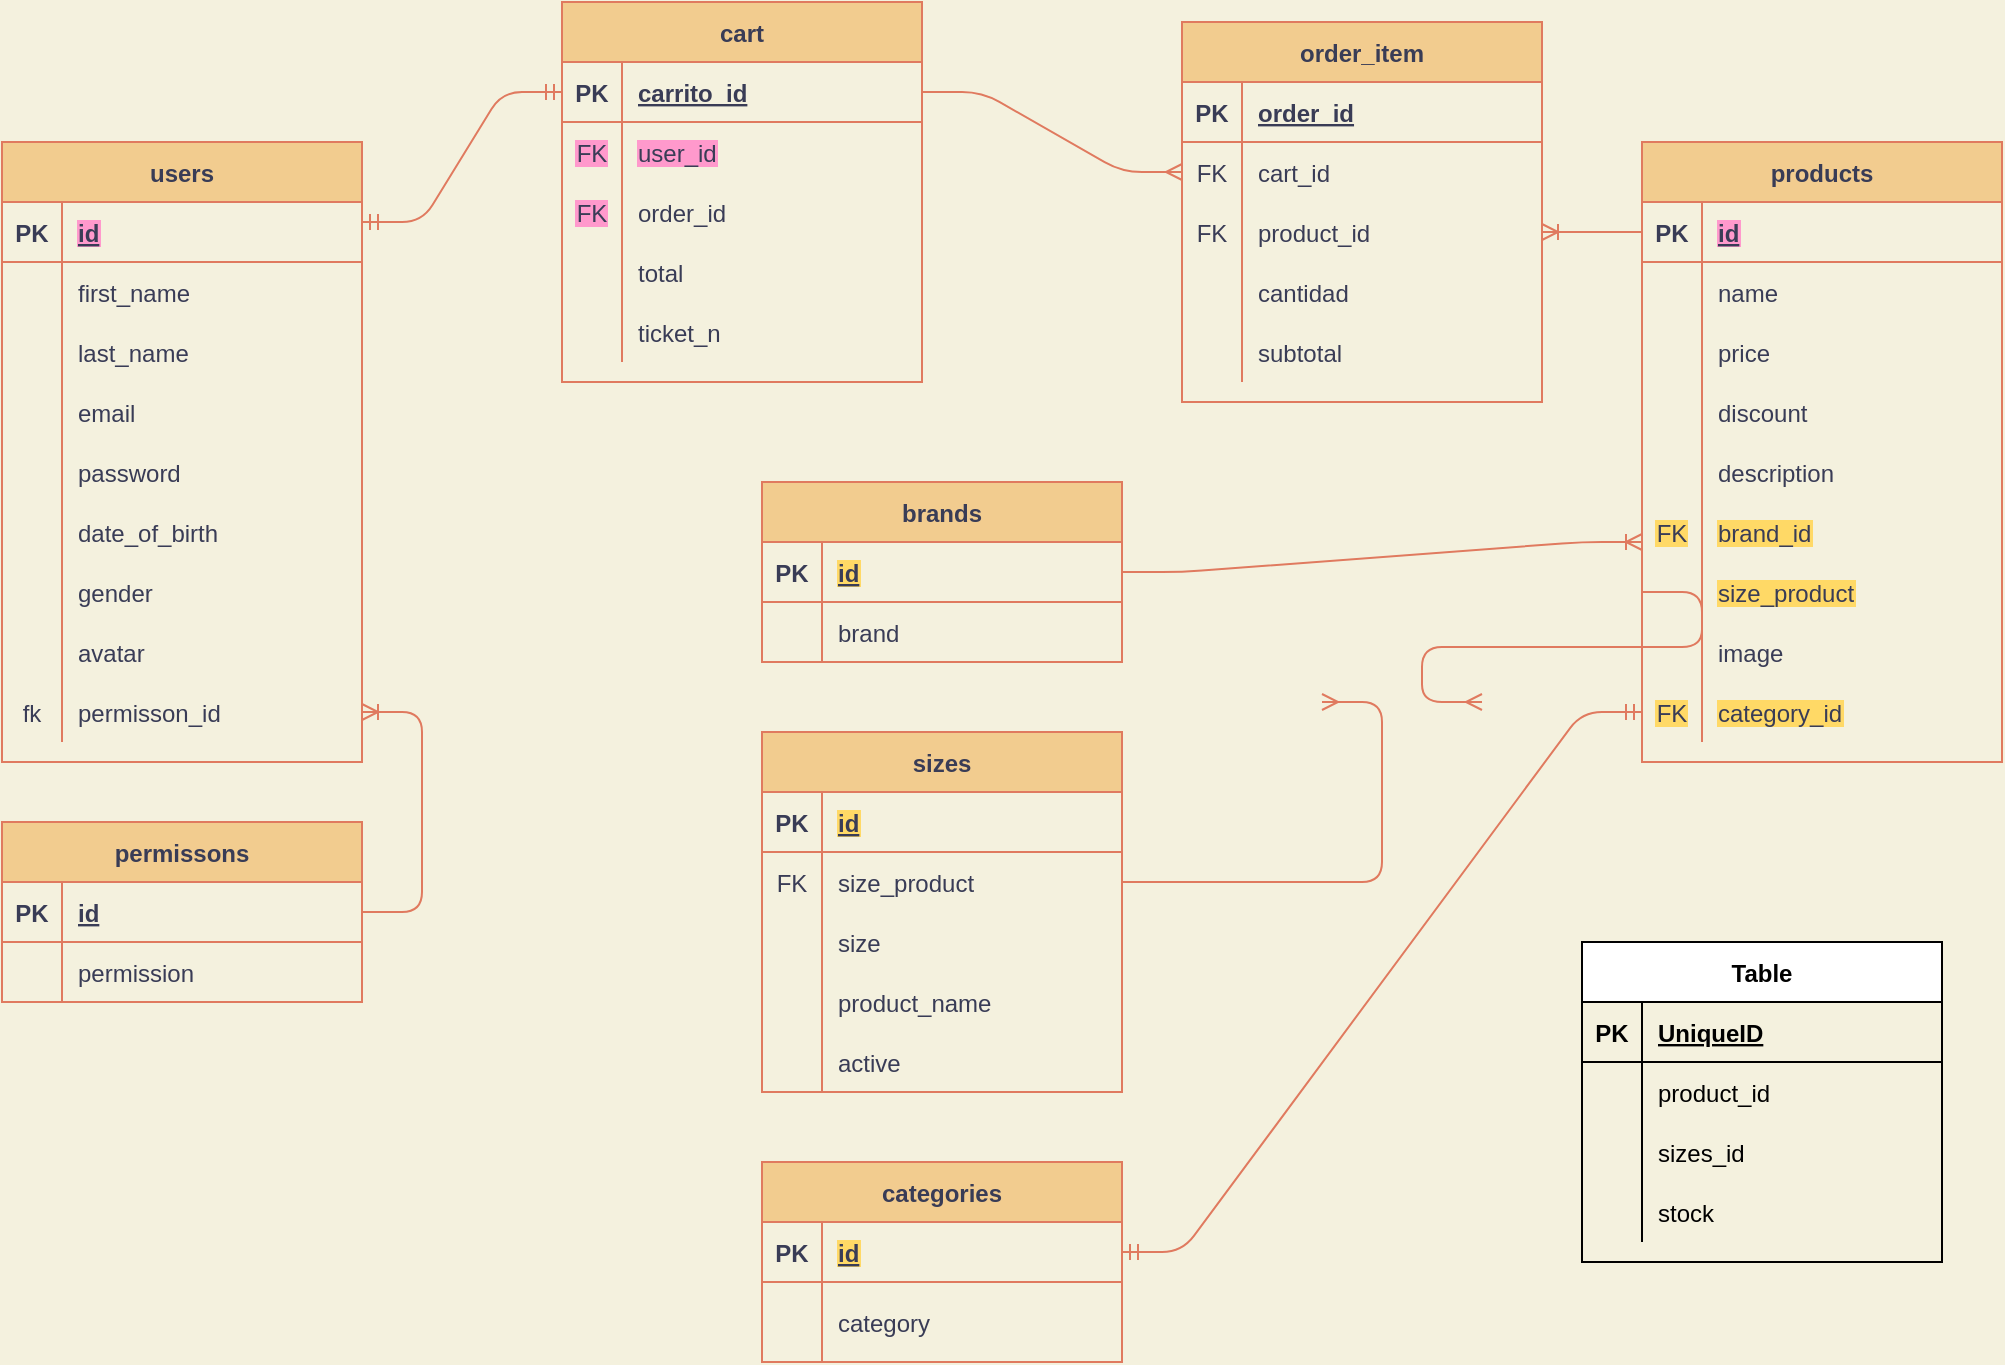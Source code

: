 <mxfile version="20.0.4" type="device"><diagram id="R2lEEEUBdFMjLlhIrx00" name="Page-1"><mxGraphModel dx="2683" dy="770" grid="1" gridSize="10" guides="1" tooltips="1" connect="1" arrows="1" fold="1" page="1" pageScale="1" pageWidth="1200" pageHeight="1920" background="#F4F1DE" math="0" shadow="0" extFonts="Permanent Marker^https://fonts.googleapis.com/css?family=Permanent+Marker"><root><mxCell id="0"/><mxCell id="1" parent="0"/><mxCell id="DmRchQ7iccj_W6IGBVeP-42" value="products" style="shape=table;startSize=30;container=1;collapsible=1;childLayout=tableLayout;fixedRows=1;rowLines=0;fontStyle=1;align=center;resizeLast=1;rounded=0;sketch=0;fontColor=#393C56;strokeColor=#E07A5F;fillColor=#F2CC8F;" parent="1" vertex="1"><mxGeometry x="700" y="560" width="180" height="310" as="geometry"/></mxCell><mxCell id="DmRchQ7iccj_W6IGBVeP-43" value="" style="shape=tableRow;horizontal=0;startSize=0;swimlaneHead=0;swimlaneBody=0;fillColor=none;collapsible=0;dropTarget=0;points=[[0,0.5],[1,0.5]];portConstraint=eastwest;top=0;left=0;right=0;bottom=1;rounded=0;sketch=0;fontColor=#393C56;strokeColor=#E07A5F;" parent="DmRchQ7iccj_W6IGBVeP-42" vertex="1"><mxGeometry y="30" width="180" height="30" as="geometry"/></mxCell><mxCell id="DmRchQ7iccj_W6IGBVeP-44" value="PK" style="shape=partialRectangle;connectable=0;fillColor=none;top=0;left=0;bottom=0;right=0;fontStyle=1;overflow=hidden;rounded=0;sketch=0;fontColor=#393C56;strokeColor=#E07A5F;" parent="DmRchQ7iccj_W6IGBVeP-43" vertex="1"><mxGeometry width="30" height="30" as="geometry"><mxRectangle width="30" height="30" as="alternateBounds"/></mxGeometry></mxCell><mxCell id="DmRchQ7iccj_W6IGBVeP-45" value="id" style="shape=partialRectangle;connectable=0;fillColor=none;top=0;left=0;bottom=0;right=0;align=left;spacingLeft=6;fontStyle=5;overflow=hidden;rounded=0;sketch=0;fontColor=#393C56;strokeColor=#E07A5F;labelBackgroundColor=#FF99CC;" parent="DmRchQ7iccj_W6IGBVeP-43" vertex="1"><mxGeometry x="30" width="150" height="30" as="geometry"><mxRectangle width="150" height="30" as="alternateBounds"/></mxGeometry></mxCell><mxCell id="DmRchQ7iccj_W6IGBVeP-46" value="" style="shape=tableRow;horizontal=0;startSize=0;swimlaneHead=0;swimlaneBody=0;fillColor=none;collapsible=0;dropTarget=0;points=[[0,0.5],[1,0.5]];portConstraint=eastwest;top=0;left=0;right=0;bottom=0;rounded=0;sketch=0;fontColor=#393C56;strokeColor=#E07A5F;" parent="DmRchQ7iccj_W6IGBVeP-42" vertex="1"><mxGeometry y="60" width="180" height="30" as="geometry"/></mxCell><mxCell id="DmRchQ7iccj_W6IGBVeP-47" value="" style="shape=partialRectangle;connectable=0;fillColor=none;top=0;left=0;bottom=0;right=0;editable=1;overflow=hidden;rounded=0;sketch=0;fontColor=#393C56;strokeColor=#E07A5F;" parent="DmRchQ7iccj_W6IGBVeP-46" vertex="1"><mxGeometry width="30" height="30" as="geometry"><mxRectangle width="30" height="30" as="alternateBounds"/></mxGeometry></mxCell><mxCell id="DmRchQ7iccj_W6IGBVeP-48" value="name" style="shape=partialRectangle;connectable=0;fillColor=none;top=0;left=0;bottom=0;right=0;align=left;spacingLeft=6;overflow=hidden;rounded=0;sketch=0;fontColor=#393C56;strokeColor=#E07A5F;" parent="DmRchQ7iccj_W6IGBVeP-46" vertex="1"><mxGeometry x="30" width="150" height="30" as="geometry"><mxRectangle width="150" height="30" as="alternateBounds"/></mxGeometry></mxCell><mxCell id="DmRchQ7iccj_W6IGBVeP-49" value="" style="shape=tableRow;horizontal=0;startSize=0;swimlaneHead=0;swimlaneBody=0;fillColor=none;collapsible=0;dropTarget=0;points=[[0,0.5],[1,0.5]];portConstraint=eastwest;top=0;left=0;right=0;bottom=0;rounded=0;sketch=0;fontColor=#393C56;strokeColor=#E07A5F;" parent="DmRchQ7iccj_W6IGBVeP-42" vertex="1"><mxGeometry y="90" width="180" height="30" as="geometry"/></mxCell><mxCell id="DmRchQ7iccj_W6IGBVeP-50" value="" style="shape=partialRectangle;connectable=0;fillColor=none;top=0;left=0;bottom=0;right=0;editable=1;overflow=hidden;rounded=0;sketch=0;fontColor=#393C56;strokeColor=#E07A5F;" parent="DmRchQ7iccj_W6IGBVeP-49" vertex="1"><mxGeometry width="30" height="30" as="geometry"><mxRectangle width="30" height="30" as="alternateBounds"/></mxGeometry></mxCell><mxCell id="DmRchQ7iccj_W6IGBVeP-51" value="price" style="shape=partialRectangle;connectable=0;fillColor=none;top=0;left=0;bottom=0;right=0;align=left;spacingLeft=6;overflow=hidden;rounded=0;sketch=0;fontColor=#393C56;strokeColor=#E07A5F;" parent="DmRchQ7iccj_W6IGBVeP-49" vertex="1"><mxGeometry x="30" width="150" height="30" as="geometry"><mxRectangle width="150" height="30" as="alternateBounds"/></mxGeometry></mxCell><mxCell id="DmRchQ7iccj_W6IGBVeP-52" value="" style="shape=tableRow;horizontal=0;startSize=0;swimlaneHead=0;swimlaneBody=0;fillColor=none;collapsible=0;dropTarget=0;points=[[0,0.5],[1,0.5]];portConstraint=eastwest;top=0;left=0;right=0;bottom=0;rounded=0;sketch=0;fontColor=#393C56;strokeColor=#E07A5F;" parent="DmRchQ7iccj_W6IGBVeP-42" vertex="1"><mxGeometry y="120" width="180" height="30" as="geometry"/></mxCell><mxCell id="DmRchQ7iccj_W6IGBVeP-53" value="" style="shape=partialRectangle;connectable=0;fillColor=none;top=0;left=0;bottom=0;right=0;editable=1;overflow=hidden;rounded=0;sketch=0;fontColor=#393C56;strokeColor=#E07A5F;" parent="DmRchQ7iccj_W6IGBVeP-52" vertex="1"><mxGeometry width="30" height="30" as="geometry"><mxRectangle width="30" height="30" as="alternateBounds"/></mxGeometry></mxCell><mxCell id="DmRchQ7iccj_W6IGBVeP-54" value="discount" style="shape=partialRectangle;connectable=0;fillColor=none;top=0;left=0;bottom=0;right=0;align=left;spacingLeft=6;overflow=hidden;rounded=0;sketch=0;fontColor=#393C56;strokeColor=#E07A5F;" parent="DmRchQ7iccj_W6IGBVeP-52" vertex="1"><mxGeometry x="30" width="150" height="30" as="geometry"><mxRectangle width="150" height="30" as="alternateBounds"/></mxGeometry></mxCell><mxCell id="DmRchQ7iccj_W6IGBVeP-86" value="" style="shape=tableRow;horizontal=0;startSize=0;swimlaneHead=0;swimlaneBody=0;fillColor=none;collapsible=0;dropTarget=0;points=[[0,0.5],[1,0.5]];portConstraint=eastwest;top=0;left=0;right=0;bottom=0;rounded=0;sketch=0;fontColor=#393C56;strokeColor=#E07A5F;" parent="DmRchQ7iccj_W6IGBVeP-42" vertex="1"><mxGeometry y="150" width="180" height="30" as="geometry"/></mxCell><mxCell id="DmRchQ7iccj_W6IGBVeP-87" value="" style="shape=partialRectangle;connectable=0;fillColor=none;top=0;left=0;bottom=0;right=0;editable=1;overflow=hidden;rounded=0;sketch=0;fontColor=#393C56;strokeColor=#E07A5F;" parent="DmRchQ7iccj_W6IGBVeP-86" vertex="1"><mxGeometry width="30" height="30" as="geometry"><mxRectangle width="30" height="30" as="alternateBounds"/></mxGeometry></mxCell><mxCell id="DmRchQ7iccj_W6IGBVeP-88" value="description" style="shape=partialRectangle;connectable=0;fillColor=none;top=0;left=0;bottom=0;right=0;align=left;spacingLeft=6;overflow=hidden;rounded=0;sketch=0;fontColor=#393C56;strokeColor=#E07A5F;" parent="DmRchQ7iccj_W6IGBVeP-86" vertex="1"><mxGeometry x="30" width="150" height="30" as="geometry"><mxRectangle width="150" height="30" as="alternateBounds"/></mxGeometry></mxCell><mxCell id="DmRchQ7iccj_W6IGBVeP-105" value="" style="shape=tableRow;horizontal=0;startSize=0;swimlaneHead=0;swimlaneBody=0;fillColor=none;collapsible=0;dropTarget=0;points=[[0,0.5],[1,0.5]];portConstraint=eastwest;top=0;left=0;right=0;bottom=0;rounded=0;sketch=0;fontColor=#393C56;strokeColor=#E07A5F;" parent="DmRchQ7iccj_W6IGBVeP-42" vertex="1"><mxGeometry y="180" width="180" height="30" as="geometry"/></mxCell><mxCell id="DmRchQ7iccj_W6IGBVeP-106" value="FK" style="shape=partialRectangle;connectable=0;fillColor=none;top=0;left=0;bottom=0;right=0;editable=1;overflow=hidden;rounded=0;sketch=0;fontColor=#393C56;strokeColor=#E07A5F;labelBackgroundColor=#FFD966;" parent="DmRchQ7iccj_W6IGBVeP-105" vertex="1"><mxGeometry width="30" height="30" as="geometry"><mxRectangle width="30" height="30" as="alternateBounds"/></mxGeometry></mxCell><mxCell id="DmRchQ7iccj_W6IGBVeP-107" value="brand_id" style="shape=partialRectangle;connectable=0;fillColor=none;top=0;left=0;bottom=0;right=0;align=left;spacingLeft=6;overflow=hidden;rounded=0;sketch=0;fontColor=#393C56;strokeColor=#E07A5F;labelBackgroundColor=#FFD966;" parent="DmRchQ7iccj_W6IGBVeP-105" vertex="1"><mxGeometry x="30" width="150" height="30" as="geometry"><mxRectangle width="150" height="30" as="alternateBounds"/></mxGeometry></mxCell><mxCell id="DmRchQ7iccj_W6IGBVeP-108" value="" style="shape=tableRow;horizontal=0;startSize=0;swimlaneHead=0;swimlaneBody=0;fillColor=none;collapsible=0;dropTarget=0;points=[[0,0.5],[1,0.5]];portConstraint=eastwest;top=0;left=0;right=0;bottom=0;rounded=0;sketch=0;fontColor=#393C56;strokeColor=#E07A5F;" parent="DmRchQ7iccj_W6IGBVeP-42" vertex="1"><mxGeometry y="210" width="180" height="30" as="geometry"/></mxCell><mxCell id="DmRchQ7iccj_W6IGBVeP-109" value="" style="shape=partialRectangle;connectable=0;fillColor=none;top=0;left=0;bottom=0;right=0;editable=1;overflow=hidden;rounded=0;sketch=0;fontColor=#393C56;strokeColor=#E07A5F;labelBackgroundColor=#FFD966;" parent="DmRchQ7iccj_W6IGBVeP-108" vertex="1"><mxGeometry width="30" height="30" as="geometry"><mxRectangle width="30" height="30" as="alternateBounds"/></mxGeometry></mxCell><mxCell id="DmRchQ7iccj_W6IGBVeP-110" value="size_product" style="shape=partialRectangle;connectable=0;fillColor=none;top=0;left=0;bottom=0;right=0;align=left;spacingLeft=6;overflow=hidden;rounded=0;sketch=0;fontColor=#393C56;strokeColor=#E07A5F;labelBackgroundColor=#FFD966;" parent="DmRchQ7iccj_W6IGBVeP-108" vertex="1"><mxGeometry x="30" width="150" height="30" as="geometry"><mxRectangle width="150" height="30" as="alternateBounds"/></mxGeometry></mxCell><mxCell id="DmRchQ7iccj_W6IGBVeP-111" value="" style="shape=tableRow;horizontal=0;startSize=0;swimlaneHead=0;swimlaneBody=0;fillColor=none;collapsible=0;dropTarget=0;points=[[0,0.5],[1,0.5]];portConstraint=eastwest;top=0;left=0;right=0;bottom=0;rounded=0;sketch=0;fontColor=#393C56;strokeColor=#E07A5F;" parent="DmRchQ7iccj_W6IGBVeP-42" vertex="1"><mxGeometry y="240" width="180" height="30" as="geometry"/></mxCell><mxCell id="DmRchQ7iccj_W6IGBVeP-112" value="" style="shape=partialRectangle;connectable=0;fillColor=none;top=0;left=0;bottom=0;right=0;editable=1;overflow=hidden;rounded=0;sketch=0;fontColor=#393C56;strokeColor=#E07A5F;" parent="DmRchQ7iccj_W6IGBVeP-111" vertex="1"><mxGeometry width="30" height="30" as="geometry"><mxRectangle width="30" height="30" as="alternateBounds"/></mxGeometry></mxCell><mxCell id="DmRchQ7iccj_W6IGBVeP-113" value="image" style="shape=partialRectangle;connectable=0;fillColor=none;top=0;left=0;bottom=0;right=0;align=left;spacingLeft=6;overflow=hidden;rounded=0;sketch=0;fontColor=#393C56;strokeColor=#E07A5F;" parent="DmRchQ7iccj_W6IGBVeP-111" vertex="1"><mxGeometry x="30" width="150" height="30" as="geometry"><mxRectangle width="150" height="30" as="alternateBounds"/></mxGeometry></mxCell><mxCell id="DmRchQ7iccj_W6IGBVeP-178" value="" style="shape=tableRow;horizontal=0;startSize=0;swimlaneHead=0;swimlaneBody=0;fillColor=none;collapsible=0;dropTarget=0;points=[[0,0.5],[1,0.5]];portConstraint=eastwest;top=0;left=0;right=0;bottom=0;rounded=0;sketch=0;fontColor=#393C56;strokeColor=#E07A5F;" parent="DmRchQ7iccj_W6IGBVeP-42" vertex="1"><mxGeometry y="270" width="180" height="30" as="geometry"/></mxCell><mxCell id="DmRchQ7iccj_W6IGBVeP-179" value="FK" style="shape=partialRectangle;connectable=0;fillColor=none;top=0;left=0;bottom=0;right=0;editable=1;overflow=hidden;rounded=0;sketch=0;fontColor=#393C56;strokeColor=#E07A5F;labelBackgroundColor=#FFD966;" parent="DmRchQ7iccj_W6IGBVeP-178" vertex="1"><mxGeometry width="30" height="30" as="geometry"><mxRectangle width="30" height="30" as="alternateBounds"/></mxGeometry></mxCell><mxCell id="DmRchQ7iccj_W6IGBVeP-180" value="category_id" style="shape=partialRectangle;connectable=0;fillColor=none;top=0;left=0;bottom=0;right=0;align=left;spacingLeft=6;overflow=hidden;rounded=0;sketch=0;fontColor=#393C56;strokeColor=#E07A5F;labelBackgroundColor=#FFD966;" parent="DmRchQ7iccj_W6IGBVeP-178" vertex="1"><mxGeometry x="30" width="150" height="30" as="geometry"><mxRectangle width="150" height="30" as="alternateBounds"/></mxGeometry></mxCell><mxCell id="DmRchQ7iccj_W6IGBVeP-61" value="users" style="shape=table;startSize=30;container=1;collapsible=1;childLayout=tableLayout;fixedRows=1;rowLines=0;fontStyle=1;align=center;resizeLast=1;rounded=0;sketch=0;fontColor=#393C56;strokeColor=#E07A5F;fillColor=#F2CC8F;" parent="1" vertex="1"><mxGeometry x="-120" y="560" width="180" height="310" as="geometry"/></mxCell><mxCell id="DmRchQ7iccj_W6IGBVeP-62" value="" style="shape=tableRow;horizontal=0;startSize=0;swimlaneHead=0;swimlaneBody=0;fillColor=none;collapsible=0;dropTarget=0;points=[[0,0.5],[1,0.5]];portConstraint=eastwest;top=0;left=0;right=0;bottom=1;rounded=0;sketch=0;fontColor=#393C56;strokeColor=#E07A5F;" parent="DmRchQ7iccj_W6IGBVeP-61" vertex="1"><mxGeometry y="30" width="180" height="30" as="geometry"/></mxCell><mxCell id="DmRchQ7iccj_W6IGBVeP-63" value="PK" style="shape=partialRectangle;connectable=0;fillColor=none;top=0;left=0;bottom=0;right=0;fontStyle=1;overflow=hidden;rounded=0;sketch=0;fontColor=#393C56;strokeColor=#E07A5F;" parent="DmRchQ7iccj_W6IGBVeP-62" vertex="1"><mxGeometry width="30" height="30" as="geometry"><mxRectangle width="30" height="30" as="alternateBounds"/></mxGeometry></mxCell><mxCell id="DmRchQ7iccj_W6IGBVeP-64" value="id" style="shape=partialRectangle;connectable=0;fillColor=none;top=0;left=0;bottom=0;right=0;align=left;spacingLeft=6;fontStyle=5;overflow=hidden;rounded=0;sketch=0;fontColor=#393C56;strokeColor=#E07A5F;labelBackgroundColor=#FF99CC;" parent="DmRchQ7iccj_W6IGBVeP-62" vertex="1"><mxGeometry x="30" width="150" height="30" as="geometry"><mxRectangle width="150" height="30" as="alternateBounds"/></mxGeometry></mxCell><mxCell id="DmRchQ7iccj_W6IGBVeP-65" value="" style="shape=tableRow;horizontal=0;startSize=0;swimlaneHead=0;swimlaneBody=0;fillColor=none;collapsible=0;dropTarget=0;points=[[0,0.5],[1,0.5]];portConstraint=eastwest;top=0;left=0;right=0;bottom=0;rounded=0;sketch=0;fontColor=#393C56;strokeColor=#E07A5F;" parent="DmRchQ7iccj_W6IGBVeP-61" vertex="1"><mxGeometry y="60" width="180" height="30" as="geometry"/></mxCell><mxCell id="DmRchQ7iccj_W6IGBVeP-66" value="" style="shape=partialRectangle;connectable=0;fillColor=none;top=0;left=0;bottom=0;right=0;editable=1;overflow=hidden;rounded=0;sketch=0;fontColor=#393C56;strokeColor=#E07A5F;" parent="DmRchQ7iccj_W6IGBVeP-65" vertex="1"><mxGeometry width="30" height="30" as="geometry"><mxRectangle width="30" height="30" as="alternateBounds"/></mxGeometry></mxCell><mxCell id="DmRchQ7iccj_W6IGBVeP-67" value="first_name" style="shape=partialRectangle;connectable=0;fillColor=none;top=0;left=0;bottom=0;right=0;align=left;spacingLeft=6;overflow=hidden;rounded=0;sketch=0;fontColor=#393C56;strokeColor=#E07A5F;" parent="DmRchQ7iccj_W6IGBVeP-65" vertex="1"><mxGeometry x="30" width="150" height="30" as="geometry"><mxRectangle width="150" height="30" as="alternateBounds"/></mxGeometry></mxCell><mxCell id="DmRchQ7iccj_W6IGBVeP-68" value="" style="shape=tableRow;horizontal=0;startSize=0;swimlaneHead=0;swimlaneBody=0;fillColor=none;collapsible=0;dropTarget=0;points=[[0,0.5],[1,0.5]];portConstraint=eastwest;top=0;left=0;right=0;bottom=0;rounded=0;sketch=0;fontColor=#393C56;strokeColor=#E07A5F;" parent="DmRchQ7iccj_W6IGBVeP-61" vertex="1"><mxGeometry y="90" width="180" height="30" as="geometry"/></mxCell><mxCell id="DmRchQ7iccj_W6IGBVeP-69" value="" style="shape=partialRectangle;connectable=0;fillColor=none;top=0;left=0;bottom=0;right=0;editable=1;overflow=hidden;rounded=0;sketch=0;fontColor=#393C56;strokeColor=#E07A5F;" parent="DmRchQ7iccj_W6IGBVeP-68" vertex="1"><mxGeometry width="30" height="30" as="geometry"><mxRectangle width="30" height="30" as="alternateBounds"/></mxGeometry></mxCell><mxCell id="DmRchQ7iccj_W6IGBVeP-70" value="last_name" style="shape=partialRectangle;connectable=0;fillColor=none;top=0;left=0;bottom=0;right=0;align=left;spacingLeft=6;overflow=hidden;rounded=0;sketch=0;fontColor=#393C56;strokeColor=#E07A5F;" parent="DmRchQ7iccj_W6IGBVeP-68" vertex="1"><mxGeometry x="30" width="150" height="30" as="geometry"><mxRectangle width="150" height="30" as="alternateBounds"/></mxGeometry></mxCell><mxCell id="DmRchQ7iccj_W6IGBVeP-71" value="" style="shape=tableRow;horizontal=0;startSize=0;swimlaneHead=0;swimlaneBody=0;fillColor=none;collapsible=0;dropTarget=0;points=[[0,0.5],[1,0.5]];portConstraint=eastwest;top=0;left=0;right=0;bottom=0;rounded=0;sketch=0;fontColor=#393C56;strokeColor=#E07A5F;" parent="DmRchQ7iccj_W6IGBVeP-61" vertex="1"><mxGeometry y="120" width="180" height="30" as="geometry"/></mxCell><mxCell id="DmRchQ7iccj_W6IGBVeP-72" value="" style="shape=partialRectangle;connectable=0;fillColor=none;top=0;left=0;bottom=0;right=0;editable=1;overflow=hidden;rounded=0;sketch=0;fontColor=#393C56;strokeColor=#E07A5F;" parent="DmRchQ7iccj_W6IGBVeP-71" vertex="1"><mxGeometry width="30" height="30" as="geometry"><mxRectangle width="30" height="30" as="alternateBounds"/></mxGeometry></mxCell><mxCell id="DmRchQ7iccj_W6IGBVeP-73" value="email" style="shape=partialRectangle;connectable=0;fillColor=none;top=0;left=0;bottom=0;right=0;align=left;spacingLeft=6;overflow=hidden;rounded=0;sketch=0;fontColor=#393C56;strokeColor=#E07A5F;" parent="DmRchQ7iccj_W6IGBVeP-71" vertex="1"><mxGeometry x="30" width="150" height="30" as="geometry"><mxRectangle width="150" height="30" as="alternateBounds"/></mxGeometry></mxCell><mxCell id="DmRchQ7iccj_W6IGBVeP-74" value="" style="shape=tableRow;horizontal=0;startSize=0;swimlaneHead=0;swimlaneBody=0;fillColor=none;collapsible=0;dropTarget=0;points=[[0,0.5],[1,0.5]];portConstraint=eastwest;top=0;left=0;right=0;bottom=0;rounded=0;sketch=0;fontColor=#393C56;strokeColor=#E07A5F;" parent="DmRchQ7iccj_W6IGBVeP-61" vertex="1"><mxGeometry y="150" width="180" height="30" as="geometry"/></mxCell><mxCell id="DmRchQ7iccj_W6IGBVeP-75" value="" style="shape=partialRectangle;connectable=0;fillColor=none;top=0;left=0;bottom=0;right=0;editable=1;overflow=hidden;rounded=0;sketch=0;fontColor=#393C56;strokeColor=#E07A5F;" parent="DmRchQ7iccj_W6IGBVeP-74" vertex="1"><mxGeometry width="30" height="30" as="geometry"><mxRectangle width="30" height="30" as="alternateBounds"/></mxGeometry></mxCell><mxCell id="DmRchQ7iccj_W6IGBVeP-76" value="password" style="shape=partialRectangle;connectable=0;fillColor=none;top=0;left=0;bottom=0;right=0;align=left;spacingLeft=6;overflow=hidden;rounded=0;sketch=0;fontColor=#393C56;strokeColor=#E07A5F;" parent="DmRchQ7iccj_W6IGBVeP-74" vertex="1"><mxGeometry x="30" width="150" height="30" as="geometry"><mxRectangle width="150" height="30" as="alternateBounds"/></mxGeometry></mxCell><mxCell id="DmRchQ7iccj_W6IGBVeP-77" value="" style="shape=tableRow;horizontal=0;startSize=0;swimlaneHead=0;swimlaneBody=0;fillColor=none;collapsible=0;dropTarget=0;points=[[0,0.5],[1,0.5]];portConstraint=eastwest;top=0;left=0;right=0;bottom=0;rounded=0;sketch=0;fontColor=#393C56;strokeColor=#E07A5F;" parent="DmRchQ7iccj_W6IGBVeP-61" vertex="1"><mxGeometry y="180" width="180" height="30" as="geometry"/></mxCell><mxCell id="DmRchQ7iccj_W6IGBVeP-78" value="" style="shape=partialRectangle;connectable=0;fillColor=none;top=0;left=0;bottom=0;right=0;editable=1;overflow=hidden;rounded=0;sketch=0;fontColor=#393C56;strokeColor=#E07A5F;" parent="DmRchQ7iccj_W6IGBVeP-77" vertex="1"><mxGeometry width="30" height="30" as="geometry"><mxRectangle width="30" height="30" as="alternateBounds"/></mxGeometry></mxCell><mxCell id="DmRchQ7iccj_W6IGBVeP-79" value="date_of_birth" style="shape=partialRectangle;connectable=0;fillColor=none;top=0;left=0;bottom=0;right=0;align=left;spacingLeft=6;overflow=hidden;rounded=0;sketch=0;fontColor=#393C56;strokeColor=#E07A5F;" parent="DmRchQ7iccj_W6IGBVeP-77" vertex="1"><mxGeometry x="30" width="150" height="30" as="geometry"><mxRectangle width="150" height="30" as="alternateBounds"/></mxGeometry></mxCell><mxCell id="DmRchQ7iccj_W6IGBVeP-80" value="" style="shape=tableRow;horizontal=0;startSize=0;swimlaneHead=0;swimlaneBody=0;fillColor=none;collapsible=0;dropTarget=0;points=[[0,0.5],[1,0.5]];portConstraint=eastwest;top=0;left=0;right=0;bottom=0;rounded=0;sketch=0;fontColor=#393C56;strokeColor=#E07A5F;" parent="DmRchQ7iccj_W6IGBVeP-61" vertex="1"><mxGeometry y="210" width="180" height="30" as="geometry"/></mxCell><mxCell id="DmRchQ7iccj_W6IGBVeP-81" value="" style="shape=partialRectangle;connectable=0;fillColor=none;top=0;left=0;bottom=0;right=0;editable=1;overflow=hidden;rounded=0;sketch=0;fontColor=#393C56;strokeColor=#E07A5F;" parent="DmRchQ7iccj_W6IGBVeP-80" vertex="1"><mxGeometry width="30" height="30" as="geometry"><mxRectangle width="30" height="30" as="alternateBounds"/></mxGeometry></mxCell><mxCell id="DmRchQ7iccj_W6IGBVeP-82" value="gender" style="shape=partialRectangle;connectable=0;fillColor=none;top=0;left=0;bottom=0;right=0;align=left;spacingLeft=6;overflow=hidden;rounded=0;sketch=0;fontColor=#393C56;strokeColor=#E07A5F;" parent="DmRchQ7iccj_W6IGBVeP-80" vertex="1"><mxGeometry x="30" width="150" height="30" as="geometry"><mxRectangle width="150" height="30" as="alternateBounds"/></mxGeometry></mxCell><mxCell id="DmRchQ7iccj_W6IGBVeP-83" value="" style="shape=tableRow;horizontal=0;startSize=0;swimlaneHead=0;swimlaneBody=0;fillColor=none;collapsible=0;dropTarget=0;points=[[0,0.5],[1,0.5]];portConstraint=eastwest;top=0;left=0;right=0;bottom=0;rounded=0;sketch=0;fontColor=#393C56;strokeColor=#E07A5F;" parent="DmRchQ7iccj_W6IGBVeP-61" vertex="1"><mxGeometry y="240" width="180" height="30" as="geometry"/></mxCell><mxCell id="DmRchQ7iccj_W6IGBVeP-84" value="" style="shape=partialRectangle;connectable=0;fillColor=none;top=0;left=0;bottom=0;right=0;editable=1;overflow=hidden;rounded=0;sketch=0;fontColor=#393C56;strokeColor=#E07A5F;" parent="DmRchQ7iccj_W6IGBVeP-83" vertex="1"><mxGeometry width="30" height="30" as="geometry"><mxRectangle width="30" height="30" as="alternateBounds"/></mxGeometry></mxCell><mxCell id="DmRchQ7iccj_W6IGBVeP-85" value="avatar" style="shape=partialRectangle;connectable=0;fillColor=none;top=0;left=0;bottom=0;right=0;align=left;spacingLeft=6;overflow=hidden;rounded=0;sketch=0;fontColor=#393C56;strokeColor=#E07A5F;" parent="DmRchQ7iccj_W6IGBVeP-83" vertex="1"><mxGeometry x="30" width="150" height="30" as="geometry"><mxRectangle width="150" height="30" as="alternateBounds"/></mxGeometry></mxCell><mxCell id="DmRchQ7iccj_W6IGBVeP-208" value="" style="shape=tableRow;horizontal=0;startSize=0;swimlaneHead=0;swimlaneBody=0;fillColor=none;collapsible=0;dropTarget=0;points=[[0,0.5],[1,0.5]];portConstraint=eastwest;top=0;left=0;right=0;bottom=0;rounded=0;sketch=0;fontColor=#393C56;strokeColor=#E07A5F;" parent="DmRchQ7iccj_W6IGBVeP-61" vertex="1"><mxGeometry y="270" width="180" height="30" as="geometry"/></mxCell><mxCell id="DmRchQ7iccj_W6IGBVeP-209" value="fk" style="shape=partialRectangle;connectable=0;fillColor=none;top=0;left=0;bottom=0;right=0;editable=1;overflow=hidden;rounded=0;sketch=0;fontColor=#393C56;strokeColor=#E07A5F;" parent="DmRchQ7iccj_W6IGBVeP-208" vertex="1"><mxGeometry width="30" height="30" as="geometry"><mxRectangle width="30" height="30" as="alternateBounds"/></mxGeometry></mxCell><mxCell id="DmRchQ7iccj_W6IGBVeP-210" value="permisson_id" style="shape=partialRectangle;connectable=0;fillColor=none;top=0;left=0;bottom=0;right=0;align=left;spacingLeft=6;overflow=hidden;rounded=0;sketch=0;fontColor=#393C56;strokeColor=#E07A5F;" parent="DmRchQ7iccj_W6IGBVeP-208" vertex="1"><mxGeometry x="30" width="150" height="30" as="geometry"><mxRectangle width="150" height="30" as="alternateBounds"/></mxGeometry></mxCell><mxCell id="DmRchQ7iccj_W6IGBVeP-114" value="brands" style="shape=table;startSize=30;container=1;collapsible=1;childLayout=tableLayout;fixedRows=1;rowLines=0;fontStyle=1;align=center;resizeLast=1;rounded=0;sketch=0;fontColor=#393C56;strokeColor=#E07A5F;fillColor=#F2CC8F;" parent="1" vertex="1"><mxGeometry x="260" y="730" width="180" height="90" as="geometry"/></mxCell><mxCell id="DmRchQ7iccj_W6IGBVeP-115" value="" style="shape=tableRow;horizontal=0;startSize=0;swimlaneHead=0;swimlaneBody=0;fillColor=none;collapsible=0;dropTarget=0;points=[[0,0.5],[1,0.5]];portConstraint=eastwest;top=0;left=0;right=0;bottom=1;rounded=0;sketch=0;fontColor=#393C56;strokeColor=#E07A5F;" parent="DmRchQ7iccj_W6IGBVeP-114" vertex="1"><mxGeometry y="30" width="180" height="30" as="geometry"/></mxCell><mxCell id="DmRchQ7iccj_W6IGBVeP-116" value="PK" style="shape=partialRectangle;connectable=0;fillColor=none;top=0;left=0;bottom=0;right=0;fontStyle=1;overflow=hidden;rounded=0;sketch=0;fontColor=#393C56;strokeColor=#E07A5F;" parent="DmRchQ7iccj_W6IGBVeP-115" vertex="1"><mxGeometry width="30" height="30" as="geometry"><mxRectangle width="30" height="30" as="alternateBounds"/></mxGeometry></mxCell><mxCell id="DmRchQ7iccj_W6IGBVeP-117" value="id" style="shape=partialRectangle;connectable=0;fillColor=none;top=0;left=0;bottom=0;right=0;align=left;spacingLeft=6;fontStyle=5;overflow=hidden;rounded=0;sketch=0;fontColor=#393C56;strokeColor=#E07A5F;labelBackgroundColor=#FFD966;" parent="DmRchQ7iccj_W6IGBVeP-115" vertex="1"><mxGeometry x="30" width="150" height="30" as="geometry"><mxRectangle width="150" height="30" as="alternateBounds"/></mxGeometry></mxCell><mxCell id="DmRchQ7iccj_W6IGBVeP-118" value="" style="shape=tableRow;horizontal=0;startSize=0;swimlaneHead=0;swimlaneBody=0;fillColor=none;collapsible=0;dropTarget=0;points=[[0,0.5],[1,0.5]];portConstraint=eastwest;top=0;left=0;right=0;bottom=0;rounded=0;sketch=0;fontColor=#393C56;strokeColor=#E07A5F;" parent="DmRchQ7iccj_W6IGBVeP-114" vertex="1"><mxGeometry y="60" width="180" height="30" as="geometry"/></mxCell><mxCell id="DmRchQ7iccj_W6IGBVeP-119" value="" style="shape=partialRectangle;connectable=0;fillColor=none;top=0;left=0;bottom=0;right=0;editable=1;overflow=hidden;rounded=0;sketch=0;fontColor=#393C56;strokeColor=#E07A5F;" parent="DmRchQ7iccj_W6IGBVeP-118" vertex="1"><mxGeometry width="30" height="30" as="geometry"><mxRectangle width="30" height="30" as="alternateBounds"/></mxGeometry></mxCell><mxCell id="DmRchQ7iccj_W6IGBVeP-120" value="brand" style="shape=partialRectangle;connectable=0;fillColor=none;top=0;left=0;bottom=0;right=0;align=left;spacingLeft=6;overflow=hidden;rounded=0;sketch=0;fontColor=#393C56;strokeColor=#E07A5F;" parent="DmRchQ7iccj_W6IGBVeP-118" vertex="1"><mxGeometry x="30" width="150" height="30" as="geometry"><mxRectangle width="150" height="30" as="alternateBounds"/></mxGeometry></mxCell><mxCell id="DmRchQ7iccj_W6IGBVeP-127" value="sizes" style="shape=table;startSize=30;container=1;collapsible=1;childLayout=tableLayout;fixedRows=1;rowLines=0;fontStyle=1;align=center;resizeLast=1;rounded=0;sketch=0;fontColor=#393C56;strokeColor=#E07A5F;fillColor=#F2CC8F;" parent="1" vertex="1"><mxGeometry x="260" y="855" width="180" height="180" as="geometry"/></mxCell><mxCell id="DmRchQ7iccj_W6IGBVeP-128" value="" style="shape=tableRow;horizontal=0;startSize=0;swimlaneHead=0;swimlaneBody=0;fillColor=none;collapsible=0;dropTarget=0;points=[[0,0.5],[1,0.5]];portConstraint=eastwest;top=0;left=0;right=0;bottom=1;rounded=0;sketch=0;fontColor=#393C56;strokeColor=#E07A5F;" parent="DmRchQ7iccj_W6IGBVeP-127" vertex="1"><mxGeometry y="30" width="180" height="30" as="geometry"/></mxCell><mxCell id="DmRchQ7iccj_W6IGBVeP-129" value="PK" style="shape=partialRectangle;connectable=0;fillColor=none;top=0;left=0;bottom=0;right=0;fontStyle=1;overflow=hidden;rounded=0;sketch=0;fontColor=#393C56;strokeColor=#E07A5F;" parent="DmRchQ7iccj_W6IGBVeP-128" vertex="1"><mxGeometry width="30" height="30" as="geometry"><mxRectangle width="30" height="30" as="alternateBounds"/></mxGeometry></mxCell><mxCell id="DmRchQ7iccj_W6IGBVeP-130" value="id" style="shape=partialRectangle;connectable=0;fillColor=none;top=0;left=0;bottom=0;right=0;align=left;spacingLeft=6;fontStyle=5;overflow=hidden;rounded=0;sketch=0;fontColor=#393C56;strokeColor=#E07A5F;labelBackgroundColor=#FFD966;" parent="DmRchQ7iccj_W6IGBVeP-128" vertex="1"><mxGeometry x="30" width="150" height="30" as="geometry"><mxRectangle width="150" height="30" as="alternateBounds"/></mxGeometry></mxCell><mxCell id="DmRchQ7iccj_W6IGBVeP-131" value="" style="shape=tableRow;horizontal=0;startSize=0;swimlaneHead=0;swimlaneBody=0;fillColor=none;collapsible=0;dropTarget=0;points=[[0,0.5],[1,0.5]];portConstraint=eastwest;top=0;left=0;right=0;bottom=0;rounded=0;sketch=0;fontColor=#393C56;strokeColor=#E07A5F;" parent="DmRchQ7iccj_W6IGBVeP-127" vertex="1"><mxGeometry y="60" width="180" height="30" as="geometry"/></mxCell><mxCell id="DmRchQ7iccj_W6IGBVeP-132" value="FK" style="shape=partialRectangle;connectable=0;fillColor=none;top=0;left=0;bottom=0;right=0;editable=1;overflow=hidden;rounded=0;sketch=0;fontColor=#393C56;strokeColor=#E07A5F;" parent="DmRchQ7iccj_W6IGBVeP-131" vertex="1"><mxGeometry width="30" height="30" as="geometry"><mxRectangle width="30" height="30" as="alternateBounds"/></mxGeometry></mxCell><mxCell id="DmRchQ7iccj_W6IGBVeP-133" value="size_product" style="shape=partialRectangle;connectable=0;fillColor=none;top=0;left=0;bottom=0;right=0;align=left;spacingLeft=6;overflow=hidden;rounded=0;sketch=0;fontColor=#393C56;strokeColor=#E07A5F;" parent="DmRchQ7iccj_W6IGBVeP-131" vertex="1"><mxGeometry x="30" width="150" height="30" as="geometry"><mxRectangle width="150" height="30" as="alternateBounds"/></mxGeometry></mxCell><mxCell id="DmRchQ7iccj_W6IGBVeP-306" value="" style="shape=tableRow;horizontal=0;startSize=0;swimlaneHead=0;swimlaneBody=0;fillColor=none;collapsible=0;dropTarget=0;points=[[0,0.5],[1,0.5]];portConstraint=eastwest;top=0;left=0;right=0;bottom=0;rounded=0;sketch=0;fontColor=#393C56;strokeColor=#E07A5F;" parent="DmRchQ7iccj_W6IGBVeP-127" vertex="1"><mxGeometry y="90" width="180" height="30" as="geometry"/></mxCell><mxCell id="DmRchQ7iccj_W6IGBVeP-307" value="" style="shape=partialRectangle;connectable=0;fillColor=none;top=0;left=0;bottom=0;right=0;editable=1;overflow=hidden;rounded=0;sketch=0;fontColor=#393C56;strokeColor=#E07A5F;" parent="DmRchQ7iccj_W6IGBVeP-306" vertex="1"><mxGeometry width="30" height="30" as="geometry"><mxRectangle width="30" height="30" as="alternateBounds"/></mxGeometry></mxCell><mxCell id="DmRchQ7iccj_W6IGBVeP-308" value="size" style="shape=partialRectangle;connectable=0;fillColor=none;top=0;left=0;bottom=0;right=0;align=left;spacingLeft=6;overflow=hidden;rounded=0;sketch=0;fontColor=#393C56;strokeColor=#E07A5F;" parent="DmRchQ7iccj_W6IGBVeP-306" vertex="1"><mxGeometry x="30" width="150" height="30" as="geometry"><mxRectangle width="150" height="30" as="alternateBounds"/></mxGeometry></mxCell><mxCell id="DmRchQ7iccj_W6IGBVeP-303" value="" style="shape=tableRow;horizontal=0;startSize=0;swimlaneHead=0;swimlaneBody=0;fillColor=none;collapsible=0;dropTarget=0;points=[[0,0.5],[1,0.5]];portConstraint=eastwest;top=0;left=0;right=0;bottom=0;rounded=0;sketch=0;fontColor=#393C56;strokeColor=#E07A5F;" parent="DmRchQ7iccj_W6IGBVeP-127" vertex="1"><mxGeometry y="120" width="180" height="30" as="geometry"/></mxCell><mxCell id="DmRchQ7iccj_W6IGBVeP-304" value="" style="shape=partialRectangle;connectable=0;fillColor=none;top=0;left=0;bottom=0;right=0;editable=1;overflow=hidden;rounded=0;sketch=0;fontColor=#393C56;strokeColor=#E07A5F;" parent="DmRchQ7iccj_W6IGBVeP-303" vertex="1"><mxGeometry width="30" height="30" as="geometry"><mxRectangle width="30" height="30" as="alternateBounds"/></mxGeometry></mxCell><mxCell id="DmRchQ7iccj_W6IGBVeP-305" value="product_name" style="shape=partialRectangle;connectable=0;fillColor=none;top=0;left=0;bottom=0;right=0;align=left;spacingLeft=6;overflow=hidden;rounded=0;sketch=0;fontColor=#393C56;strokeColor=#E07A5F;" parent="DmRchQ7iccj_W6IGBVeP-303" vertex="1"><mxGeometry x="30" width="150" height="30" as="geometry"><mxRectangle width="150" height="30" as="alternateBounds"/></mxGeometry></mxCell><mxCell id="DmRchQ7iccj_W6IGBVeP-153" value="" style="shape=tableRow;horizontal=0;startSize=0;swimlaneHead=0;swimlaneBody=0;fillColor=none;collapsible=0;dropTarget=0;points=[[0,0.5],[1,0.5]];portConstraint=eastwest;top=0;left=0;right=0;bottom=0;rounded=0;sketch=0;fontColor=#393C56;strokeColor=#E07A5F;" parent="DmRchQ7iccj_W6IGBVeP-127" vertex="1"><mxGeometry y="150" width="180" height="30" as="geometry"/></mxCell><mxCell id="DmRchQ7iccj_W6IGBVeP-154" value="" style="shape=partialRectangle;connectable=0;fillColor=none;top=0;left=0;bottom=0;right=0;editable=1;overflow=hidden;rounded=0;sketch=0;fontColor=#393C56;strokeColor=#E07A5F;" parent="DmRchQ7iccj_W6IGBVeP-153" vertex="1"><mxGeometry width="30" height="30" as="geometry"><mxRectangle width="30" height="30" as="alternateBounds"/></mxGeometry></mxCell><mxCell id="DmRchQ7iccj_W6IGBVeP-155" value="active" style="shape=partialRectangle;connectable=0;fillColor=none;top=0;left=0;bottom=0;right=0;align=left;spacingLeft=6;overflow=hidden;rounded=0;sketch=0;fontColor=#393C56;strokeColor=#E07A5F;" parent="DmRchQ7iccj_W6IGBVeP-153" vertex="1"><mxGeometry x="30" width="150" height="30" as="geometry"><mxRectangle width="150" height="30" as="alternateBounds"/></mxGeometry></mxCell><mxCell id="DmRchQ7iccj_W6IGBVeP-159" value="cart" style="shape=table;startSize=30;container=1;collapsible=1;childLayout=tableLayout;fixedRows=1;rowLines=0;fontStyle=1;align=center;resizeLast=1;rounded=0;sketch=0;fontColor=#393C56;strokeColor=#E07A5F;fillColor=#F2CC8F;" parent="1" vertex="1"><mxGeometry x="160" y="490" width="180" height="190" as="geometry"/></mxCell><mxCell id="DmRchQ7iccj_W6IGBVeP-160" value="" style="shape=tableRow;horizontal=0;startSize=0;swimlaneHead=0;swimlaneBody=0;fillColor=none;collapsible=0;dropTarget=0;points=[[0,0.5],[1,0.5]];portConstraint=eastwest;top=0;left=0;right=0;bottom=1;rounded=0;sketch=0;fontColor=#393C56;strokeColor=#E07A5F;" parent="DmRchQ7iccj_W6IGBVeP-159" vertex="1"><mxGeometry y="30" width="180" height="30" as="geometry"/></mxCell><mxCell id="DmRchQ7iccj_W6IGBVeP-161" value="PK" style="shape=partialRectangle;connectable=0;fillColor=none;top=0;left=0;bottom=0;right=0;fontStyle=1;overflow=hidden;rounded=0;sketch=0;fontColor=#393C56;strokeColor=#E07A5F;" parent="DmRchQ7iccj_W6IGBVeP-160" vertex="1"><mxGeometry width="30" height="30" as="geometry"><mxRectangle width="30" height="30" as="alternateBounds"/></mxGeometry></mxCell><mxCell id="DmRchQ7iccj_W6IGBVeP-162" value="carrito_id" style="shape=partialRectangle;connectable=0;fillColor=none;top=0;left=0;bottom=0;right=0;align=left;spacingLeft=6;fontStyle=5;overflow=hidden;rounded=0;sketch=0;fontColor=#393C56;strokeColor=#E07A5F;" parent="DmRchQ7iccj_W6IGBVeP-160" vertex="1"><mxGeometry x="30" width="150" height="30" as="geometry"><mxRectangle width="150" height="30" as="alternateBounds"/></mxGeometry></mxCell><mxCell id="DmRchQ7iccj_W6IGBVeP-163" value="" style="shape=tableRow;horizontal=0;startSize=0;swimlaneHead=0;swimlaneBody=0;fillColor=none;collapsible=0;dropTarget=0;points=[[0,0.5],[1,0.5]];portConstraint=eastwest;top=0;left=0;right=0;bottom=0;rounded=0;sketch=0;fontColor=#393C56;strokeColor=#E07A5F;" parent="DmRchQ7iccj_W6IGBVeP-159" vertex="1"><mxGeometry y="60" width="180" height="30" as="geometry"/></mxCell><mxCell id="DmRchQ7iccj_W6IGBVeP-164" value="FK" style="shape=partialRectangle;connectable=0;fillColor=none;top=0;left=0;bottom=0;right=0;editable=1;overflow=hidden;rounded=0;sketch=0;fontColor=#393C56;strokeColor=#E07A5F;labelBackgroundColor=#FF99CC;" parent="DmRchQ7iccj_W6IGBVeP-163" vertex="1"><mxGeometry width="30" height="30" as="geometry"><mxRectangle width="30" height="30" as="alternateBounds"/></mxGeometry></mxCell><mxCell id="DmRchQ7iccj_W6IGBVeP-165" value="user_id" style="shape=partialRectangle;connectable=0;fillColor=none;top=0;left=0;bottom=0;right=0;align=left;spacingLeft=6;overflow=hidden;rounded=0;sketch=0;fontColor=#393C56;strokeColor=#E07A5F;labelBackgroundColor=#FF99CC;" parent="DmRchQ7iccj_W6IGBVeP-163" vertex="1"><mxGeometry x="30" width="150" height="30" as="geometry"><mxRectangle width="150" height="30" as="alternateBounds"/></mxGeometry></mxCell><mxCell id="DmRchQ7iccj_W6IGBVeP-241" value="" style="shape=tableRow;horizontal=0;startSize=0;swimlaneHead=0;swimlaneBody=0;fillColor=none;collapsible=0;dropTarget=0;points=[[0,0.5],[1,0.5]];portConstraint=eastwest;top=0;left=0;right=0;bottom=0;rounded=0;sketch=0;fontColor=#393C56;strokeColor=#E07A5F;" parent="DmRchQ7iccj_W6IGBVeP-159" vertex="1"><mxGeometry y="90" width="180" height="30" as="geometry"/></mxCell><mxCell id="DmRchQ7iccj_W6IGBVeP-242" value="FK" style="shape=partialRectangle;connectable=0;fillColor=none;top=0;left=0;bottom=0;right=0;editable=1;overflow=hidden;rounded=0;sketch=0;fontColor=#393C56;strokeColor=#E07A5F;labelBackgroundColor=#FF99CC;" parent="DmRchQ7iccj_W6IGBVeP-241" vertex="1"><mxGeometry width="30" height="30" as="geometry"><mxRectangle width="30" height="30" as="alternateBounds"/></mxGeometry></mxCell><mxCell id="DmRchQ7iccj_W6IGBVeP-243" value="order_id" style="shape=partialRectangle;connectable=0;fillColor=none;top=0;left=0;bottom=0;right=0;align=left;spacingLeft=6;overflow=hidden;rounded=0;sketch=0;fontColor=#393C56;strokeColor=#E07A5F;labelBackgroundColor=none;" parent="DmRchQ7iccj_W6IGBVeP-241" vertex="1"><mxGeometry x="30" width="150" height="30" as="geometry"><mxRectangle width="150" height="30" as="alternateBounds"/></mxGeometry></mxCell><mxCell id="DmRchQ7iccj_W6IGBVeP-297" value="" style="shape=tableRow;horizontal=0;startSize=0;swimlaneHead=0;swimlaneBody=0;fillColor=none;collapsible=0;dropTarget=0;points=[[0,0.5],[1,0.5]];portConstraint=eastwest;top=0;left=0;right=0;bottom=0;rounded=0;sketch=0;fontColor=#393C56;strokeColor=#E07A5F;" parent="DmRchQ7iccj_W6IGBVeP-159" vertex="1"><mxGeometry y="120" width="180" height="30" as="geometry"/></mxCell><mxCell id="DmRchQ7iccj_W6IGBVeP-298" value="" style="shape=partialRectangle;connectable=0;fillColor=none;top=0;left=0;bottom=0;right=0;editable=1;overflow=hidden;rounded=0;sketch=0;fontColor=#393C56;strokeColor=#E07A5F;labelBackgroundColor=#FF99CC;" parent="DmRchQ7iccj_W6IGBVeP-297" vertex="1"><mxGeometry width="30" height="30" as="geometry"><mxRectangle width="30" height="30" as="alternateBounds"/></mxGeometry></mxCell><mxCell id="DmRchQ7iccj_W6IGBVeP-299" value="total" style="shape=partialRectangle;connectable=0;fillColor=none;top=0;left=0;bottom=0;right=0;align=left;spacingLeft=6;overflow=hidden;rounded=0;sketch=0;fontColor=#393C56;strokeColor=#E07A5F;labelBackgroundColor=none;" parent="DmRchQ7iccj_W6IGBVeP-297" vertex="1"><mxGeometry x="30" width="150" height="30" as="geometry"><mxRectangle width="150" height="30" as="alternateBounds"/></mxGeometry></mxCell><mxCell id="DmRchQ7iccj_W6IGBVeP-300" value="" style="shape=tableRow;horizontal=0;startSize=0;swimlaneHead=0;swimlaneBody=0;fillColor=none;collapsible=0;dropTarget=0;points=[[0,0.5],[1,0.5]];portConstraint=eastwest;top=0;left=0;right=0;bottom=0;rounded=0;sketch=0;fontColor=#393C56;strokeColor=#E07A5F;" parent="DmRchQ7iccj_W6IGBVeP-159" vertex="1"><mxGeometry y="150" width="180" height="30" as="geometry"/></mxCell><mxCell id="DmRchQ7iccj_W6IGBVeP-301" value="" style="shape=partialRectangle;connectable=0;fillColor=none;top=0;left=0;bottom=0;right=0;editable=1;overflow=hidden;rounded=0;sketch=0;fontColor=#393C56;strokeColor=#E07A5F;labelBackgroundColor=#FF99CC;" parent="DmRchQ7iccj_W6IGBVeP-300" vertex="1"><mxGeometry width="30" height="30" as="geometry"><mxRectangle width="30" height="30" as="alternateBounds"/></mxGeometry></mxCell><mxCell id="DmRchQ7iccj_W6IGBVeP-302" value="ticket_n" style="shape=partialRectangle;connectable=0;fillColor=none;top=0;left=0;bottom=0;right=0;align=left;spacingLeft=6;overflow=hidden;rounded=0;sketch=0;fontColor=#393C56;strokeColor=#E07A5F;labelBackgroundColor=none;" parent="DmRchQ7iccj_W6IGBVeP-300" vertex="1"><mxGeometry x="30" width="150" height="30" as="geometry"><mxRectangle width="150" height="30" as="alternateBounds"/></mxGeometry></mxCell><mxCell id="DmRchQ7iccj_W6IGBVeP-176" value="" style="edgeStyle=entityRelationEdgeStyle;fontSize=12;html=1;endArrow=ERoneToMany;rounded=1;sketch=0;fontColor=#393C56;strokeColor=#E07A5F;fillColor=#F2CC8F;curved=0;exitX=1;exitY=0.5;exitDx=0;exitDy=0;" parent="1" source="DmRchQ7iccj_W6IGBVeP-115" edge="1"><mxGeometry width="100" height="100" relative="1" as="geometry"><mxPoint x="600" y="860" as="sourcePoint"/><mxPoint x="700" y="760" as="targetPoint"/></mxGeometry></mxCell><mxCell id="DmRchQ7iccj_W6IGBVeP-194" value="categories" style="shape=table;startSize=30;container=1;collapsible=1;childLayout=tableLayout;fixedRows=1;rowLines=0;fontStyle=1;align=center;resizeLast=1;rounded=0;labelBackgroundColor=none;sketch=0;fontColor=#393C56;strokeColor=#E07A5F;fillColor=#F2CC8F;" parent="1" vertex="1"><mxGeometry x="260" y="1070" width="180" height="100" as="geometry"/></mxCell><mxCell id="DmRchQ7iccj_W6IGBVeP-195" value="" style="shape=tableRow;horizontal=0;startSize=0;swimlaneHead=0;swimlaneBody=0;fillColor=none;collapsible=0;dropTarget=0;points=[[0,0.5],[1,0.5]];portConstraint=eastwest;top=0;left=0;right=0;bottom=1;rounded=0;labelBackgroundColor=none;sketch=0;fontColor=#393C56;strokeColor=#E07A5F;" parent="DmRchQ7iccj_W6IGBVeP-194" vertex="1"><mxGeometry y="30" width="180" height="30" as="geometry"/></mxCell><mxCell id="DmRchQ7iccj_W6IGBVeP-196" value="PK" style="shape=partialRectangle;connectable=0;fillColor=none;top=0;left=0;bottom=0;right=0;fontStyle=1;overflow=hidden;rounded=0;labelBackgroundColor=none;sketch=0;fontColor=#393C56;strokeColor=#E07A5F;" parent="DmRchQ7iccj_W6IGBVeP-195" vertex="1"><mxGeometry width="30" height="30" as="geometry"><mxRectangle width="30" height="30" as="alternateBounds"/></mxGeometry></mxCell><mxCell id="DmRchQ7iccj_W6IGBVeP-197" value="id" style="shape=partialRectangle;connectable=0;fillColor=none;top=0;left=0;bottom=0;right=0;align=left;spacingLeft=6;fontStyle=5;overflow=hidden;rounded=0;labelBackgroundColor=#FFD966;sketch=0;fontColor=#393C56;strokeColor=#E07A5F;" parent="DmRchQ7iccj_W6IGBVeP-195" vertex="1"><mxGeometry x="30" width="150" height="30" as="geometry"><mxRectangle width="150" height="30" as="alternateBounds"/></mxGeometry></mxCell><mxCell id="DmRchQ7iccj_W6IGBVeP-198" value="" style="shape=tableRow;horizontal=0;startSize=0;swimlaneHead=0;swimlaneBody=0;fillColor=none;collapsible=0;dropTarget=0;points=[[0,0.5],[1,0.5]];portConstraint=eastwest;top=0;left=0;right=0;bottom=0;rounded=0;labelBackgroundColor=none;sketch=0;fontColor=#393C56;strokeColor=#E07A5F;" parent="DmRchQ7iccj_W6IGBVeP-194" vertex="1"><mxGeometry y="60" width="180" height="40" as="geometry"/></mxCell><mxCell id="DmRchQ7iccj_W6IGBVeP-199" value="" style="shape=partialRectangle;connectable=0;fillColor=none;top=0;left=0;bottom=0;right=0;editable=1;overflow=hidden;rounded=0;labelBackgroundColor=none;sketch=0;fontColor=#393C56;strokeColor=#E07A5F;" parent="DmRchQ7iccj_W6IGBVeP-198" vertex="1"><mxGeometry width="30" height="40" as="geometry"><mxRectangle width="30" height="40" as="alternateBounds"/></mxGeometry></mxCell><mxCell id="DmRchQ7iccj_W6IGBVeP-200" value="category" style="shape=partialRectangle;connectable=0;fillColor=none;top=0;left=0;bottom=0;right=0;align=left;spacingLeft=6;overflow=hidden;rounded=0;labelBackgroundColor=none;sketch=0;fontColor=#393C56;strokeColor=#E07A5F;" parent="DmRchQ7iccj_W6IGBVeP-198" vertex="1"><mxGeometry x="30" width="150" height="40" as="geometry"><mxRectangle width="150" height="40" as="alternateBounds"/></mxGeometry></mxCell><mxCell id="DmRchQ7iccj_W6IGBVeP-207" value="" style="edgeStyle=entityRelationEdgeStyle;fontSize=12;html=1;endArrow=ERmandOne;startArrow=ERmandOne;rounded=1;sketch=0;fontColor=#393C56;strokeColor=#E07A5F;fillColor=#F2CC8F;curved=0;entryX=0;entryY=0.5;entryDx=0;entryDy=0;exitX=1;exitY=0.5;exitDx=0;exitDy=0;" parent="1" source="DmRchQ7iccj_W6IGBVeP-195" target="DmRchQ7iccj_W6IGBVeP-178" edge="1"><mxGeometry width="100" height="100" relative="1" as="geometry"><mxPoint x="490" y="1060" as="sourcePoint"/><mxPoint x="590" y="960" as="targetPoint"/></mxGeometry></mxCell><mxCell id="DmRchQ7iccj_W6IGBVeP-224" value="permissons" style="shape=table;startSize=30;container=1;collapsible=1;childLayout=tableLayout;fixedRows=1;rowLines=0;fontStyle=1;align=center;resizeLast=1;rounded=0;labelBackgroundColor=none;sketch=0;fontColor=#393C56;strokeColor=#E07A5F;fillColor=#F2CC8F;" parent="1" vertex="1"><mxGeometry x="-120" y="900" width="180" height="90" as="geometry"/></mxCell><mxCell id="DmRchQ7iccj_W6IGBVeP-225" value="" style="shape=tableRow;horizontal=0;startSize=0;swimlaneHead=0;swimlaneBody=0;fillColor=none;collapsible=0;dropTarget=0;points=[[0,0.5],[1,0.5]];portConstraint=eastwest;top=0;left=0;right=0;bottom=1;rounded=0;labelBackgroundColor=none;sketch=0;fontColor=#393C56;strokeColor=#E07A5F;" parent="DmRchQ7iccj_W6IGBVeP-224" vertex="1"><mxGeometry y="30" width="180" height="30" as="geometry"/></mxCell><mxCell id="DmRchQ7iccj_W6IGBVeP-226" value="PK" style="shape=partialRectangle;connectable=0;fillColor=none;top=0;left=0;bottom=0;right=0;fontStyle=1;overflow=hidden;rounded=0;labelBackgroundColor=none;sketch=0;fontColor=#393C56;strokeColor=#E07A5F;" parent="DmRchQ7iccj_W6IGBVeP-225" vertex="1"><mxGeometry width="30" height="30" as="geometry"><mxRectangle width="30" height="30" as="alternateBounds"/></mxGeometry></mxCell><mxCell id="DmRchQ7iccj_W6IGBVeP-227" value="id" style="shape=partialRectangle;connectable=0;fillColor=none;top=0;left=0;bottom=0;right=0;align=left;spacingLeft=6;fontStyle=5;overflow=hidden;rounded=0;labelBackgroundColor=none;sketch=0;fontColor=#393C56;strokeColor=#E07A5F;" parent="DmRchQ7iccj_W6IGBVeP-225" vertex="1"><mxGeometry x="30" width="150" height="30" as="geometry"><mxRectangle width="150" height="30" as="alternateBounds"/></mxGeometry></mxCell><mxCell id="DmRchQ7iccj_W6IGBVeP-228" value="" style="shape=tableRow;horizontal=0;startSize=0;swimlaneHead=0;swimlaneBody=0;fillColor=none;collapsible=0;dropTarget=0;points=[[0,0.5],[1,0.5]];portConstraint=eastwest;top=0;left=0;right=0;bottom=0;rounded=0;labelBackgroundColor=none;sketch=0;fontColor=#393C56;strokeColor=#E07A5F;" parent="DmRchQ7iccj_W6IGBVeP-224" vertex="1"><mxGeometry y="60" width="180" height="30" as="geometry"/></mxCell><mxCell id="DmRchQ7iccj_W6IGBVeP-229" value="" style="shape=partialRectangle;connectable=0;fillColor=none;top=0;left=0;bottom=0;right=0;editable=1;overflow=hidden;rounded=0;labelBackgroundColor=none;sketch=0;fontColor=#393C56;strokeColor=#E07A5F;" parent="DmRchQ7iccj_W6IGBVeP-228" vertex="1"><mxGeometry width="30" height="30" as="geometry"><mxRectangle width="30" height="30" as="alternateBounds"/></mxGeometry></mxCell><mxCell id="DmRchQ7iccj_W6IGBVeP-230" value="permission" style="shape=partialRectangle;connectable=0;fillColor=none;top=0;left=0;bottom=0;right=0;align=left;spacingLeft=6;overflow=hidden;rounded=0;labelBackgroundColor=none;sketch=0;fontColor=#393C56;strokeColor=#E07A5F;" parent="DmRchQ7iccj_W6IGBVeP-228" vertex="1"><mxGeometry x="30" width="150" height="30" as="geometry"><mxRectangle width="150" height="30" as="alternateBounds"/></mxGeometry></mxCell><mxCell id="DmRchQ7iccj_W6IGBVeP-247" value="order_item" style="shape=table;startSize=30;container=1;collapsible=1;childLayout=tableLayout;fixedRows=1;rowLines=0;fontStyle=1;align=center;resizeLast=1;rounded=0;labelBackgroundColor=none;sketch=0;fontColor=#393C56;strokeColor=#E07A5F;fillColor=#F2CC8F;" parent="1" vertex="1"><mxGeometry x="470" y="500" width="180" height="190" as="geometry"/></mxCell><mxCell id="DmRchQ7iccj_W6IGBVeP-248" value="" style="shape=tableRow;horizontal=0;startSize=0;swimlaneHead=0;swimlaneBody=0;fillColor=none;collapsible=0;dropTarget=0;points=[[0,0.5],[1,0.5]];portConstraint=eastwest;top=0;left=0;right=0;bottom=1;rounded=0;labelBackgroundColor=none;sketch=0;fontColor=#393C56;strokeColor=#E07A5F;" parent="DmRchQ7iccj_W6IGBVeP-247" vertex="1"><mxGeometry y="30" width="180" height="30" as="geometry"/></mxCell><mxCell id="DmRchQ7iccj_W6IGBVeP-249" value="PK" style="shape=partialRectangle;connectable=0;fillColor=none;top=0;left=0;bottom=0;right=0;fontStyle=1;overflow=hidden;rounded=0;labelBackgroundColor=none;sketch=0;fontColor=#393C56;strokeColor=#E07A5F;" parent="DmRchQ7iccj_W6IGBVeP-248" vertex="1"><mxGeometry width="30" height="30" as="geometry"><mxRectangle width="30" height="30" as="alternateBounds"/></mxGeometry></mxCell><mxCell id="DmRchQ7iccj_W6IGBVeP-250" value="order_id" style="shape=partialRectangle;connectable=0;fillColor=none;top=0;left=0;bottom=0;right=0;align=left;spacingLeft=6;fontStyle=5;overflow=hidden;rounded=0;labelBackgroundColor=none;sketch=0;fontColor=#393C56;strokeColor=#E07A5F;" parent="DmRchQ7iccj_W6IGBVeP-248" vertex="1"><mxGeometry x="30" width="150" height="30" as="geometry"><mxRectangle width="150" height="30" as="alternateBounds"/></mxGeometry></mxCell><mxCell id="DmRchQ7iccj_W6IGBVeP-271" value="" style="shape=tableRow;horizontal=0;startSize=0;swimlaneHead=0;swimlaneBody=0;fillColor=none;collapsible=0;dropTarget=0;points=[[0,0.5],[1,0.5]];portConstraint=eastwest;top=0;left=0;right=0;bottom=0;rounded=0;labelBackgroundColor=none;sketch=0;fontColor=#393C56;strokeColor=#E07A5F;" parent="DmRchQ7iccj_W6IGBVeP-247" vertex="1"><mxGeometry y="60" width="180" height="30" as="geometry"/></mxCell><mxCell id="DmRchQ7iccj_W6IGBVeP-272" value="FK" style="shape=partialRectangle;connectable=0;fillColor=none;top=0;left=0;bottom=0;right=0;editable=1;overflow=hidden;rounded=0;labelBackgroundColor=none;sketch=0;fontColor=#393C56;strokeColor=#E07A5F;" parent="DmRchQ7iccj_W6IGBVeP-271" vertex="1"><mxGeometry width="30" height="30" as="geometry"><mxRectangle width="30" height="30" as="alternateBounds"/></mxGeometry></mxCell><mxCell id="DmRchQ7iccj_W6IGBVeP-273" value="cart_id" style="shape=partialRectangle;connectable=0;fillColor=none;top=0;left=0;bottom=0;right=0;align=left;spacingLeft=6;overflow=hidden;rounded=0;labelBackgroundColor=none;sketch=0;fontColor=#393C56;strokeColor=#E07A5F;" parent="DmRchQ7iccj_W6IGBVeP-271" vertex="1"><mxGeometry x="30" width="150" height="30" as="geometry"><mxRectangle width="150" height="30" as="alternateBounds"/></mxGeometry></mxCell><mxCell id="DmRchQ7iccj_W6IGBVeP-286" value="" style="shape=tableRow;horizontal=0;startSize=0;swimlaneHead=0;swimlaneBody=0;fillColor=none;collapsible=0;dropTarget=0;points=[[0,0.5],[1,0.5]];portConstraint=eastwest;top=0;left=0;right=0;bottom=0;rounded=0;labelBackgroundColor=none;sketch=0;fontColor=#393C56;strokeColor=#E07A5F;" parent="DmRchQ7iccj_W6IGBVeP-247" vertex="1"><mxGeometry y="90" width="180" height="30" as="geometry"/></mxCell><mxCell id="DmRchQ7iccj_W6IGBVeP-287" value="FK" style="shape=partialRectangle;connectable=0;fillColor=none;top=0;left=0;bottom=0;right=0;editable=1;overflow=hidden;rounded=0;labelBackgroundColor=none;sketch=0;fontColor=#393C56;strokeColor=#E07A5F;" parent="DmRchQ7iccj_W6IGBVeP-286" vertex="1"><mxGeometry width="30" height="30" as="geometry"><mxRectangle width="30" height="30" as="alternateBounds"/></mxGeometry></mxCell><mxCell id="DmRchQ7iccj_W6IGBVeP-288" value="product_id" style="shape=partialRectangle;connectable=0;fillColor=none;top=0;left=0;bottom=0;right=0;align=left;spacingLeft=6;overflow=hidden;rounded=0;labelBackgroundColor=none;sketch=0;fontColor=#393C56;strokeColor=#E07A5F;" parent="DmRchQ7iccj_W6IGBVeP-286" vertex="1"><mxGeometry x="30" width="150" height="30" as="geometry"><mxRectangle width="150" height="30" as="alternateBounds"/></mxGeometry></mxCell><mxCell id="DmRchQ7iccj_W6IGBVeP-254" value="" style="shape=tableRow;horizontal=0;startSize=0;swimlaneHead=0;swimlaneBody=0;fillColor=none;collapsible=0;dropTarget=0;points=[[0,0.5],[1,0.5]];portConstraint=eastwest;top=0;left=0;right=0;bottom=0;rounded=0;labelBackgroundColor=none;sketch=0;fontColor=#393C56;strokeColor=#E07A5F;" parent="DmRchQ7iccj_W6IGBVeP-247" vertex="1"><mxGeometry y="120" width="180" height="30" as="geometry"/></mxCell><mxCell id="DmRchQ7iccj_W6IGBVeP-255" value="" style="shape=partialRectangle;connectable=0;fillColor=none;top=0;left=0;bottom=0;right=0;editable=1;overflow=hidden;rounded=0;labelBackgroundColor=none;sketch=0;fontColor=#393C56;strokeColor=#E07A5F;" parent="DmRchQ7iccj_W6IGBVeP-254" vertex="1"><mxGeometry width="30" height="30" as="geometry"><mxRectangle width="30" height="30" as="alternateBounds"/></mxGeometry></mxCell><mxCell id="DmRchQ7iccj_W6IGBVeP-256" value="cantidad" style="shape=partialRectangle;connectable=0;fillColor=none;top=0;left=0;bottom=0;right=0;align=left;spacingLeft=6;overflow=hidden;rounded=0;labelBackgroundColor=none;sketch=0;fontColor=#393C56;strokeColor=#E07A5F;" parent="DmRchQ7iccj_W6IGBVeP-254" vertex="1"><mxGeometry x="30" width="150" height="30" as="geometry"><mxRectangle width="150" height="30" as="alternateBounds"/></mxGeometry></mxCell><mxCell id="DmRchQ7iccj_W6IGBVeP-294" value="" style="shape=tableRow;horizontal=0;startSize=0;swimlaneHead=0;swimlaneBody=0;fillColor=none;collapsible=0;dropTarget=0;points=[[0,0.5],[1,0.5]];portConstraint=eastwest;top=0;left=0;right=0;bottom=0;rounded=0;labelBackgroundColor=none;sketch=0;fontColor=#393C56;strokeColor=#E07A5F;" parent="DmRchQ7iccj_W6IGBVeP-247" vertex="1"><mxGeometry y="150" width="180" height="30" as="geometry"/></mxCell><mxCell id="DmRchQ7iccj_W6IGBVeP-295" value="" style="shape=partialRectangle;connectable=0;fillColor=none;top=0;left=0;bottom=0;right=0;editable=1;overflow=hidden;rounded=0;labelBackgroundColor=none;sketch=0;fontColor=#393C56;strokeColor=#E07A5F;" parent="DmRchQ7iccj_W6IGBVeP-294" vertex="1"><mxGeometry width="30" height="30" as="geometry"><mxRectangle width="30" height="30" as="alternateBounds"/></mxGeometry></mxCell><mxCell id="DmRchQ7iccj_W6IGBVeP-296" value="subtotal" style="shape=partialRectangle;connectable=0;fillColor=none;top=0;left=0;bottom=0;right=0;align=left;spacingLeft=6;overflow=hidden;rounded=0;labelBackgroundColor=none;sketch=0;fontColor=#393C56;strokeColor=#E07A5F;" parent="DmRchQ7iccj_W6IGBVeP-294" vertex="1"><mxGeometry x="30" width="150" height="30" as="geometry"><mxRectangle width="150" height="30" as="alternateBounds"/></mxGeometry></mxCell><mxCell id="DmRchQ7iccj_W6IGBVeP-262" value="" style="edgeStyle=entityRelationEdgeStyle;fontSize=12;html=1;endArrow=ERoneToMany;rounded=1;sketch=0;fontColor=#393C56;strokeColor=#E07A5F;fillColor=#F2CC8F;curved=0;exitX=0;exitY=0.5;exitDx=0;exitDy=0;" parent="1" source="DmRchQ7iccj_W6IGBVeP-43" target="DmRchQ7iccj_W6IGBVeP-286" edge="1"><mxGeometry width="100" height="100" relative="1" as="geometry"><mxPoint x="890" y="605" as="sourcePoint"/><mxPoint x="720" y="430" as="targetPoint"/></mxGeometry></mxCell><mxCell id="DmRchQ7iccj_W6IGBVeP-263" value="" style="edgeStyle=entityRelationEdgeStyle;fontSize=12;html=1;endArrow=ERoneToMany;rounded=1;sketch=0;fontColor=#393C56;strokeColor=#E07A5F;fillColor=#F2CC8F;curved=0;entryX=1;entryY=0.5;entryDx=0;entryDy=0;exitX=1;exitY=0.5;exitDx=0;exitDy=0;" parent="1" source="DmRchQ7iccj_W6IGBVeP-224" target="DmRchQ7iccj_W6IGBVeP-208" edge="1"><mxGeometry width="100" height="100" relative="1" as="geometry"><mxPoint x="80" y="930" as="sourcePoint"/><mxPoint x="180" y="830" as="targetPoint"/></mxGeometry></mxCell><mxCell id="DmRchQ7iccj_W6IGBVeP-264" value="" style="edgeStyle=entityRelationEdgeStyle;fontSize=12;html=1;endArrow=ERmany;startArrow=none;rounded=1;sketch=0;fontColor=#393C56;strokeColor=#E07A5F;fillColor=#F2CC8F;curved=0;exitX=0;exitY=0.5;exitDx=0;exitDy=0;entryX=1;entryY=0.5;entryDx=0;entryDy=0;" parent="1" source="DmRchQ7iccj_W6IGBVeP-108" edge="1"><mxGeometry width="100" height="100" relative="1" as="geometry"><mxPoint x="600" y="890" as="sourcePoint"/><mxPoint x="620" y="840" as="targetPoint"/></mxGeometry></mxCell><mxCell id="DmRchQ7iccj_W6IGBVeP-274" value="" style="edgeStyle=entityRelationEdgeStyle;fontSize=12;html=1;endArrow=ERmandOne;startArrow=ERmandOne;rounded=1;sketch=0;fontColor=#393C56;strokeColor=#E07A5F;fillColor=#F2CC8F;curved=0;entryX=0;entryY=0.5;entryDx=0;entryDy=0;" parent="1" target="DmRchQ7iccj_W6IGBVeP-160" edge="1"><mxGeometry width="100" height="100" relative="1" as="geometry"><mxPoint x="60" y="600" as="sourcePoint"/><mxPoint x="160" y="500" as="targetPoint"/></mxGeometry></mxCell><mxCell id="DmRchQ7iccj_W6IGBVeP-289" value="" style="edgeStyle=entityRelationEdgeStyle;fontSize=12;html=1;endArrow=ERmany;rounded=1;sketch=0;fontColor=#393C56;strokeColor=#E07A5F;fillColor=#F2CC8F;curved=0;exitX=1;exitY=0.5;exitDx=0;exitDy=0;entryX=0;entryY=0.5;entryDx=0;entryDy=0;" parent="1" source="DmRchQ7iccj_W6IGBVeP-160" target="DmRchQ7iccj_W6IGBVeP-271" edge="1"><mxGeometry width="100" height="100" relative="1" as="geometry"><mxPoint x="280" y="430" as="sourcePoint"/><mxPoint x="380" y="330" as="targetPoint"/></mxGeometry></mxCell><mxCell id="mlG673H1jMNAX6p1lI1n-2" value="" style="edgeStyle=entityRelationEdgeStyle;fontSize=12;html=1;endArrow=none;startArrow=ERmany;rounded=1;sketch=0;fontColor=#393C56;strokeColor=#E07A5F;fillColor=#F2CC8F;curved=0;exitX=0;exitY=0.5;exitDx=0;exitDy=0;entryX=1;entryY=0.5;entryDx=0;entryDy=0;" edge="1" parent="1" target="DmRchQ7iccj_W6IGBVeP-131"><mxGeometry width="100" height="100" relative="1" as="geometry"><mxPoint x="540" y="840" as="sourcePoint"/><mxPoint x="500" y="940" as="targetPoint"/></mxGeometry></mxCell><mxCell id="mlG673H1jMNAX6p1lI1n-3" value="Table" style="shape=table;startSize=30;container=1;collapsible=1;childLayout=tableLayout;fixedRows=1;rowLines=0;fontStyle=1;align=center;resizeLast=1;" vertex="1" parent="1"><mxGeometry x="670" y="960" width="180" height="160" as="geometry"/></mxCell><mxCell id="mlG673H1jMNAX6p1lI1n-4" value="" style="shape=tableRow;horizontal=0;startSize=0;swimlaneHead=0;swimlaneBody=0;fillColor=none;collapsible=0;dropTarget=0;points=[[0,0.5],[1,0.5]];portConstraint=eastwest;top=0;left=0;right=0;bottom=1;" vertex="1" parent="mlG673H1jMNAX6p1lI1n-3"><mxGeometry y="30" width="180" height="30" as="geometry"/></mxCell><mxCell id="mlG673H1jMNAX6p1lI1n-5" value="PK" style="shape=partialRectangle;connectable=0;fillColor=none;top=0;left=0;bottom=0;right=0;fontStyle=1;overflow=hidden;" vertex="1" parent="mlG673H1jMNAX6p1lI1n-4"><mxGeometry width="30" height="30" as="geometry"><mxRectangle width="30" height="30" as="alternateBounds"/></mxGeometry></mxCell><mxCell id="mlG673H1jMNAX6p1lI1n-6" value="UniqueID" style="shape=partialRectangle;connectable=0;fillColor=none;top=0;left=0;bottom=0;right=0;align=left;spacingLeft=6;fontStyle=5;overflow=hidden;" vertex="1" parent="mlG673H1jMNAX6p1lI1n-4"><mxGeometry x="30" width="150" height="30" as="geometry"><mxRectangle width="150" height="30" as="alternateBounds"/></mxGeometry></mxCell><mxCell id="mlG673H1jMNAX6p1lI1n-7" value="" style="shape=tableRow;horizontal=0;startSize=0;swimlaneHead=0;swimlaneBody=0;fillColor=none;collapsible=0;dropTarget=0;points=[[0,0.5],[1,0.5]];portConstraint=eastwest;top=0;left=0;right=0;bottom=0;" vertex="1" parent="mlG673H1jMNAX6p1lI1n-3"><mxGeometry y="60" width="180" height="30" as="geometry"/></mxCell><mxCell id="mlG673H1jMNAX6p1lI1n-8" value="" style="shape=partialRectangle;connectable=0;fillColor=none;top=0;left=0;bottom=0;right=0;editable=1;overflow=hidden;" vertex="1" parent="mlG673H1jMNAX6p1lI1n-7"><mxGeometry width="30" height="30" as="geometry"><mxRectangle width="30" height="30" as="alternateBounds"/></mxGeometry></mxCell><mxCell id="mlG673H1jMNAX6p1lI1n-9" value="product_id" style="shape=partialRectangle;connectable=0;fillColor=none;top=0;left=0;bottom=0;right=0;align=left;spacingLeft=6;overflow=hidden;" vertex="1" parent="mlG673H1jMNAX6p1lI1n-7"><mxGeometry x="30" width="150" height="30" as="geometry"><mxRectangle width="150" height="30" as="alternateBounds"/></mxGeometry></mxCell><mxCell id="mlG673H1jMNAX6p1lI1n-10" value="" style="shape=tableRow;horizontal=0;startSize=0;swimlaneHead=0;swimlaneBody=0;fillColor=none;collapsible=0;dropTarget=0;points=[[0,0.5],[1,0.5]];portConstraint=eastwest;top=0;left=0;right=0;bottom=0;" vertex="1" parent="mlG673H1jMNAX6p1lI1n-3"><mxGeometry y="90" width="180" height="30" as="geometry"/></mxCell><mxCell id="mlG673H1jMNAX6p1lI1n-11" value="" style="shape=partialRectangle;connectable=0;fillColor=none;top=0;left=0;bottom=0;right=0;editable=1;overflow=hidden;" vertex="1" parent="mlG673H1jMNAX6p1lI1n-10"><mxGeometry width="30" height="30" as="geometry"><mxRectangle width="30" height="30" as="alternateBounds"/></mxGeometry></mxCell><mxCell id="mlG673H1jMNAX6p1lI1n-12" value="sizes_id" style="shape=partialRectangle;connectable=0;fillColor=none;top=0;left=0;bottom=0;right=0;align=left;spacingLeft=6;overflow=hidden;" vertex="1" parent="mlG673H1jMNAX6p1lI1n-10"><mxGeometry x="30" width="150" height="30" as="geometry"><mxRectangle width="150" height="30" as="alternateBounds"/></mxGeometry></mxCell><mxCell id="mlG673H1jMNAX6p1lI1n-13" value="" style="shape=tableRow;horizontal=0;startSize=0;swimlaneHead=0;swimlaneBody=0;fillColor=none;collapsible=0;dropTarget=0;points=[[0,0.5],[1,0.5]];portConstraint=eastwest;top=0;left=0;right=0;bottom=0;" vertex="1" parent="mlG673H1jMNAX6p1lI1n-3"><mxGeometry y="120" width="180" height="30" as="geometry"/></mxCell><mxCell id="mlG673H1jMNAX6p1lI1n-14" value="" style="shape=partialRectangle;connectable=0;fillColor=none;top=0;left=0;bottom=0;right=0;editable=1;overflow=hidden;" vertex="1" parent="mlG673H1jMNAX6p1lI1n-13"><mxGeometry width="30" height="30" as="geometry"><mxRectangle width="30" height="30" as="alternateBounds"/></mxGeometry></mxCell><mxCell id="mlG673H1jMNAX6p1lI1n-15" value="stock" style="shape=partialRectangle;connectable=0;fillColor=none;top=0;left=0;bottom=0;right=0;align=left;spacingLeft=6;overflow=hidden;" vertex="1" parent="mlG673H1jMNAX6p1lI1n-13"><mxGeometry x="30" width="150" height="30" as="geometry"><mxRectangle width="150" height="30" as="alternateBounds"/></mxGeometry></mxCell></root></mxGraphModel></diagram></mxfile>